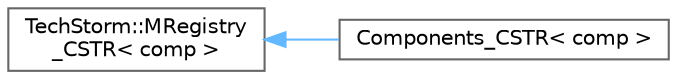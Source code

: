 digraph "Graphical Class Hierarchy"
{
 // LATEX_PDF_SIZE
  bgcolor="transparent";
  edge [fontname=Helvetica,fontsize=10,labelfontname=Helvetica,labelfontsize=10];
  node [fontname=Helvetica,fontsize=10,shape=box,height=0.2,width=0.4];
  rankdir="LR";
  Node0 [id="Node000000",label="TechStorm::MRegistry\l_CSTR\< comp \>",height=0.2,width=0.4,color="grey40", fillcolor="white", style="filled",URL="$class_tech_storm_1_1_m_registry___c_s_t_r.html",tooltip=" "];
  Node0 -> Node1 [id="edge138_Node000000_Node000001",dir="back",color="steelblue1",style="solid",tooltip=" "];
  Node1 [id="Node000001",label="Components_CSTR\< comp \>",height=0.2,width=0.4,color="grey40", fillcolor="white", style="filled",URL="$class_components___c_s_t_r.html",tooltip=" "];
}
